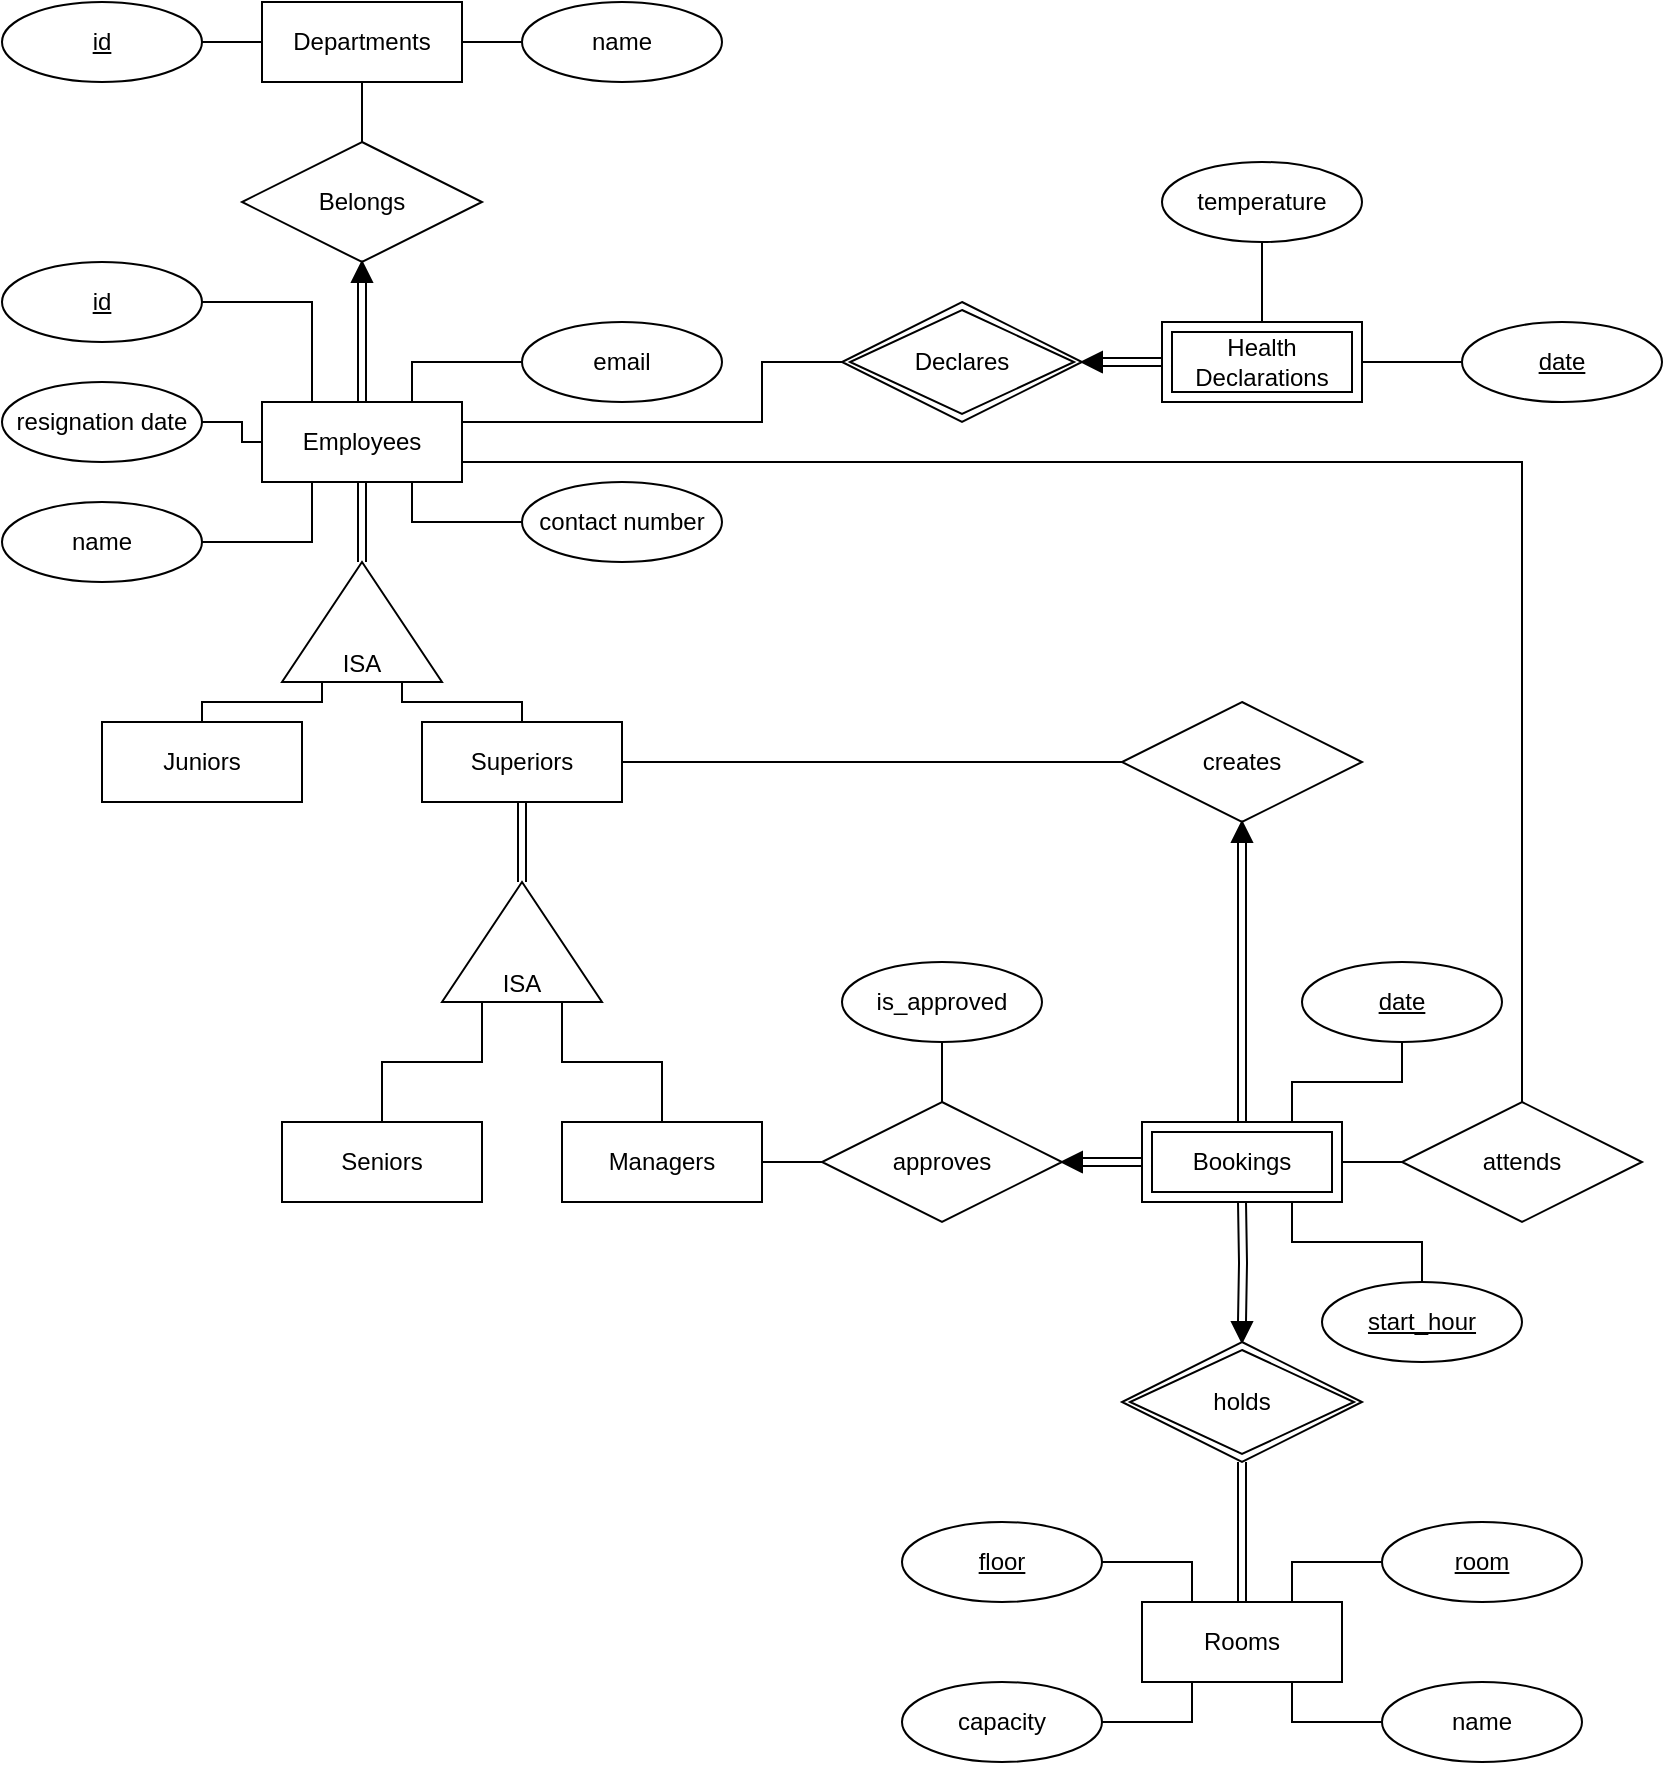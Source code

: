 <mxfile version="15.1.2" type="device"><diagram id="R2lEEEUBdFMjLlhIrx00" name="Page-1"><mxGraphModel dx="1226" dy="1071" grid="1" gridSize="10" guides="1" tooltips="1" connect="1" arrows="1" fold="1" page="1" pageScale="1" pageWidth="850" pageHeight="1100" math="0" shadow="0" extFonts="Permanent Marker^https://fonts.googleapis.com/css?family=Permanent+Marker"><root><mxCell id="0"/><mxCell id="1" parent="0"/><mxCell id="0D0uByYMOpNc_iQ8U12g-67" style="edgeStyle=orthogonalEdgeStyle;rounded=0;orthogonalLoop=1;jettySize=auto;html=1;entryX=0;entryY=0.25;entryDx=0;entryDy=0;endArrow=none;endFill=0;" parent="1" source="0D0uByYMOpNc_iQ8U12g-1" target="0D0uByYMOpNc_iQ8U12g-66" edge="1"><mxGeometry relative="1" as="geometry"/></mxCell><mxCell id="0D0uByYMOpNc_iQ8U12g-1" value="Seniors" style="whiteSpace=wrap;html=1;align=center;" parent="1" vertex="1"><mxGeometry x="150" y="570" width="100" height="40" as="geometry"/></mxCell><mxCell id="0D0uByYMOpNc_iQ8U12g-33" style="edgeStyle=orthogonalEdgeStyle;rounded=0;orthogonalLoop=1;jettySize=auto;html=1;exitX=0.5;exitY=0;exitDx=0;exitDy=0;entryX=0;entryY=0.25;entryDx=0;entryDy=0;endArrow=none;endFill=0;" parent="1" source="0D0uByYMOpNc_iQ8U12g-2" target="0D0uByYMOpNc_iQ8U12g-10" edge="1"><mxGeometry relative="1" as="geometry"><Array as="points"><mxPoint x="110" y="360"/><mxPoint x="170" y="360"/></Array></mxGeometry></mxCell><mxCell id="0D0uByYMOpNc_iQ8U12g-2" value="Juniors" style="whiteSpace=wrap;html=1;align=center;" parent="1" vertex="1"><mxGeometry x="60" y="370" width="100" height="40" as="geometry"/></mxCell><mxCell id="0D0uByYMOpNc_iQ8U12g-3" value="Rooms" style="whiteSpace=wrap;html=1;align=center;" parent="1" vertex="1"><mxGeometry x="580" y="810" width="100" height="40" as="geometry"/></mxCell><mxCell id="0D0uByYMOpNc_iQ8U12g-84" style="edgeStyle=orthogonalEdgeStyle;rounded=0;orthogonalLoop=1;jettySize=auto;html=1;entryX=0.5;entryY=0;entryDx=0;entryDy=0;endArrow=none;endFill=0;" parent="1" source="0D0uByYMOpNc_iQ8U12g-4" target="0D0uByYMOpNc_iQ8U12g-82" edge="1"><mxGeometry relative="1" as="geometry"/></mxCell><mxCell id="0D0uByYMOpNc_iQ8U12g-4" value="Departments" style="whiteSpace=wrap;html=1;align=center;" parent="1" vertex="1"><mxGeometry x="140" y="10" width="100" height="40" as="geometry"/></mxCell><mxCell id="0D0uByYMOpNc_iQ8U12g-88" style="edgeStyle=orthogonalEdgeStyle;rounded=0;orthogonalLoop=1;jettySize=auto;html=1;entryX=0;entryY=0.5;entryDx=0;entryDy=0;endArrow=none;endFill=0;shape=link;" parent="1" source="0D0uByYMOpNc_iQ8U12g-5" target="0D0uByYMOpNc_iQ8U12g-85" edge="1"><mxGeometry relative="1" as="geometry"/></mxCell><mxCell id="0D0uByYMOpNc_iQ8U12g-5" value="Employees" style="whiteSpace=wrap;html=1;align=center;" parent="1" vertex="1"><mxGeometry x="140" y="210" width="100" height="40" as="geometry"/></mxCell><mxCell id="0D0uByYMOpNc_iQ8U12g-68" style="edgeStyle=orthogonalEdgeStyle;rounded=0;orthogonalLoop=1;jettySize=auto;html=1;entryX=0;entryY=0.75;entryDx=0;entryDy=0;endArrow=none;endFill=0;" parent="1" source="0D0uByYMOpNc_iQ8U12g-7" target="0D0uByYMOpNc_iQ8U12g-66" edge="1"><mxGeometry relative="1" as="geometry"/></mxCell><mxCell id="0D0uByYMOpNc_iQ8U12g-7" value="Managers" style="whiteSpace=wrap;html=1;align=center;" parent="1" vertex="1"><mxGeometry x="290" y="570" width="100" height="40" as="geometry"/></mxCell><mxCell id="0D0uByYMOpNc_iQ8U12g-32" style="edgeStyle=orthogonalEdgeStyle;rounded=0;orthogonalLoop=1;jettySize=auto;html=1;exitX=0.5;exitY=0;exitDx=0;exitDy=0;entryX=0;entryY=0.75;entryDx=0;entryDy=0;endArrow=none;endFill=0;" parent="1" source="0D0uByYMOpNc_iQ8U12g-8" target="0D0uByYMOpNc_iQ8U12g-10" edge="1"><mxGeometry relative="1" as="geometry"><Array as="points"><mxPoint x="270" y="360"/><mxPoint x="210" y="360"/></Array></mxGeometry></mxCell><mxCell id="0D0uByYMOpNc_iQ8U12g-92" style="edgeStyle=orthogonalEdgeStyle;rounded=0;orthogonalLoop=1;jettySize=auto;html=1;entryX=0;entryY=0.5;entryDx=0;entryDy=0;endArrow=none;endFill=0;" parent="1" source="0D0uByYMOpNc_iQ8U12g-8" target="0D0uByYMOpNc_iQ8U12g-91" edge="1"><mxGeometry relative="1" as="geometry"/></mxCell><mxCell id="0D0uByYMOpNc_iQ8U12g-8" value="Superiors" style="whiteSpace=wrap;html=1;align=center;" parent="1" vertex="1"><mxGeometry x="220" y="370" width="100" height="40" as="geometry"/></mxCell><mxCell id="0D0uByYMOpNc_iQ8U12g-27" style="edgeStyle=orthogonalEdgeStyle;rounded=0;orthogonalLoop=1;jettySize=auto;html=1;exitX=1;exitY=0.5;exitDx=0;exitDy=0;entryX=0.5;entryY=1;entryDx=0;entryDy=0;endArrow=none;endFill=0;shape=link;" parent="1" source="0D0uByYMOpNc_iQ8U12g-10" target="0D0uByYMOpNc_iQ8U12g-5" edge="1"><mxGeometry relative="1" as="geometry"/></mxCell><mxCell id="0D0uByYMOpNc_iQ8U12g-10" value="ISA" style="triangle;whiteSpace=wrap;html=1;align=center;direction=north;verticalAlign=bottom;" parent="1" vertex="1"><mxGeometry x="150" y="290" width="80" height="60" as="geometry"/></mxCell><mxCell id="0D0uByYMOpNc_iQ8U12g-19" value="" style="edgeStyle=orthogonalEdgeStyle;rounded=0;orthogonalLoop=1;jettySize=auto;html=1;endArrow=none;endFill=0;" parent="1" source="0D0uByYMOpNc_iQ8U12g-16" target="0D0uByYMOpNc_iQ8U12g-4" edge="1"><mxGeometry relative="1" as="geometry"/></mxCell><mxCell id="0D0uByYMOpNc_iQ8U12g-16" value="id" style="ellipse;whiteSpace=wrap;html=1;align=center;fontStyle=4" parent="1" vertex="1"><mxGeometry x="10" y="10" width="100" height="40" as="geometry"/></mxCell><mxCell id="0D0uByYMOpNc_iQ8U12g-20" value="" style="edgeStyle=orthogonalEdgeStyle;rounded=0;orthogonalLoop=1;jettySize=auto;html=1;endArrow=none;endFill=0;" parent="1" source="0D0uByYMOpNc_iQ8U12g-18" target="0D0uByYMOpNc_iQ8U12g-4" edge="1"><mxGeometry relative="1" as="geometry"/></mxCell><mxCell id="0D0uByYMOpNc_iQ8U12g-18" value="name" style="ellipse;whiteSpace=wrap;html=1;align=center;" parent="1" vertex="1"><mxGeometry x="270" y="10" width="100" height="40" as="geometry"/></mxCell><mxCell id="0D0uByYMOpNc_iQ8U12g-31" style="edgeStyle=orthogonalEdgeStyle;rounded=0;orthogonalLoop=1;jettySize=auto;html=1;entryX=0.25;entryY=1;entryDx=0;entryDy=0;endArrow=none;endFill=0;" parent="1" source="0D0uByYMOpNc_iQ8U12g-21" target="0D0uByYMOpNc_iQ8U12g-5" edge="1"><mxGeometry relative="1" as="geometry"/></mxCell><mxCell id="0D0uByYMOpNc_iQ8U12g-21" value="name" style="ellipse;whiteSpace=wrap;html=1;align=center;" parent="1" vertex="1"><mxGeometry x="10" y="260" width="100" height="40" as="geometry"/></mxCell><mxCell id="0D0uByYMOpNc_iQ8U12g-28" style="edgeStyle=orthogonalEdgeStyle;rounded=0;orthogonalLoop=1;jettySize=auto;html=1;exitX=0;exitY=0.5;exitDx=0;exitDy=0;entryX=0.75;entryY=1;entryDx=0;entryDy=0;endArrow=none;endFill=0;" parent="1" source="0D0uByYMOpNc_iQ8U12g-22" target="0D0uByYMOpNc_iQ8U12g-5" edge="1"><mxGeometry relative="1" as="geometry"/></mxCell><mxCell id="0D0uByYMOpNc_iQ8U12g-22" value="contact number" style="ellipse;whiteSpace=wrap;html=1;align=center;" parent="1" vertex="1"><mxGeometry x="270" y="250" width="100" height="40" as="geometry"/></mxCell><mxCell id="0D0uByYMOpNc_iQ8U12g-29" style="edgeStyle=orthogonalEdgeStyle;rounded=0;orthogonalLoop=1;jettySize=auto;html=1;entryX=0.75;entryY=0;entryDx=0;entryDy=0;endArrow=none;endFill=0;" parent="1" source="0D0uByYMOpNc_iQ8U12g-23" target="0D0uByYMOpNc_iQ8U12g-5" edge="1"><mxGeometry relative="1" as="geometry"/></mxCell><mxCell id="0D0uByYMOpNc_iQ8U12g-23" value="email" style="ellipse;whiteSpace=wrap;html=1;align=center;" parent="1" vertex="1"><mxGeometry x="270" y="170" width="100" height="40" as="geometry"/></mxCell><mxCell id="0D0uByYMOpNc_iQ8U12g-30" style="edgeStyle=orthogonalEdgeStyle;rounded=0;orthogonalLoop=1;jettySize=auto;html=1;entryX=0.25;entryY=0;entryDx=0;entryDy=0;endArrow=none;endFill=0;" parent="1" source="0D0uByYMOpNc_iQ8U12g-24" target="0D0uByYMOpNc_iQ8U12g-5" edge="1"><mxGeometry relative="1" as="geometry"/></mxCell><mxCell id="0D0uByYMOpNc_iQ8U12g-24" value="id" style="ellipse;whiteSpace=wrap;html=1;align=center;fontStyle=4" parent="1" vertex="1"><mxGeometry x="10" y="140" width="100" height="40" as="geometry"/></mxCell><mxCell id="0D0uByYMOpNc_iQ8U12g-47" style="edgeStyle=orthogonalEdgeStyle;rounded=0;orthogonalLoop=1;jettySize=auto;html=1;entryX=0.75;entryY=1;entryDx=0;entryDy=0;endArrow=none;endFill=0;" parent="1" source="0D0uByYMOpNc_iQ8U12g-41" target="0D0uByYMOpNc_iQ8U12g-3" edge="1"><mxGeometry relative="1" as="geometry"/></mxCell><mxCell id="0D0uByYMOpNc_iQ8U12g-41" value="name" style="ellipse;whiteSpace=wrap;html=1;align=center;" parent="1" vertex="1"><mxGeometry x="700" y="850" width="100" height="40" as="geometry"/></mxCell><mxCell id="0D0uByYMOpNc_iQ8U12g-46" style="edgeStyle=orthogonalEdgeStyle;rounded=0;orthogonalLoop=1;jettySize=auto;html=1;entryX=0.75;entryY=0;entryDx=0;entryDy=0;endArrow=none;endFill=0;" parent="1" source="0D0uByYMOpNc_iQ8U12g-42" target="0D0uByYMOpNc_iQ8U12g-3" edge="1"><mxGeometry relative="1" as="geometry"/></mxCell><mxCell id="0D0uByYMOpNc_iQ8U12g-42" value="room" style="ellipse;whiteSpace=wrap;html=1;align=center;fontStyle=4" parent="1" vertex="1"><mxGeometry x="700" y="770" width="100" height="40" as="geometry"/></mxCell><mxCell id="0D0uByYMOpNc_iQ8U12g-45" style="edgeStyle=orthogonalEdgeStyle;rounded=0;orthogonalLoop=1;jettySize=auto;html=1;entryX=0.25;entryY=0;entryDx=0;entryDy=0;endArrow=none;endFill=0;" parent="1" source="0D0uByYMOpNc_iQ8U12g-43" target="0D0uByYMOpNc_iQ8U12g-3" edge="1"><mxGeometry relative="1" as="geometry"/></mxCell><mxCell id="0D0uByYMOpNc_iQ8U12g-43" value="floor" style="ellipse;whiteSpace=wrap;html=1;align=center;fontStyle=4" parent="1" vertex="1"><mxGeometry x="460" y="770" width="100" height="40" as="geometry"/></mxCell><mxCell id="0D0uByYMOpNc_iQ8U12g-48" style="edgeStyle=orthogonalEdgeStyle;rounded=0;orthogonalLoop=1;jettySize=auto;html=1;entryX=0.25;entryY=1;entryDx=0;entryDy=0;endArrow=none;endFill=0;" parent="1" source="0D0uByYMOpNc_iQ8U12g-44" target="0D0uByYMOpNc_iQ8U12g-3" edge="1"><mxGeometry relative="1" as="geometry"/></mxCell><mxCell id="0D0uByYMOpNc_iQ8U12g-44" value="capacity" style="ellipse;whiteSpace=wrap;html=1;align=center;" parent="1" vertex="1"><mxGeometry x="460" y="850" width="100" height="40" as="geometry"/></mxCell><mxCell id="0D0uByYMOpNc_iQ8U12g-118" style="edgeStyle=orthogonalEdgeStyle;rounded=0;orthogonalLoop=1;jettySize=auto;html=1;entryX=0.75;entryY=0;entryDx=0;entryDy=0;endArrow=none;endFill=0;" parent="1" source="0D0uByYMOpNc_iQ8U12g-49" target="0D0uByYMOpNc_iQ8U12g-117" edge="1"><mxGeometry relative="1" as="geometry"/></mxCell><mxCell id="0D0uByYMOpNc_iQ8U12g-49" value="date" style="ellipse;whiteSpace=wrap;html=1;align=center;fontStyle=4" parent="1" vertex="1"><mxGeometry x="660" y="490" width="100" height="40" as="geometry"/></mxCell><mxCell id="0D0uByYMOpNc_iQ8U12g-119" style="edgeStyle=orthogonalEdgeStyle;rounded=0;orthogonalLoop=1;jettySize=auto;html=1;entryX=0.75;entryY=1;entryDx=0;entryDy=0;endArrow=none;endFill=0;" parent="1" source="0D0uByYMOpNc_iQ8U12g-50" target="0D0uByYMOpNc_iQ8U12g-117" edge="1"><mxGeometry relative="1" as="geometry"/></mxCell><mxCell id="0D0uByYMOpNc_iQ8U12g-50" value="start_hour" style="ellipse;whiteSpace=wrap;html=1;align=center;fontStyle=4" parent="1" vertex="1"><mxGeometry x="670" y="650" width="100" height="40" as="geometry"/></mxCell><mxCell id="0D0uByYMOpNc_iQ8U12g-96" value="" style="edgeStyle=orthogonalEdgeStyle;rounded=0;orthogonalLoop=1;jettySize=auto;html=1;endArrow=none;endFill=0;" parent="1" source="0D0uByYMOpNc_iQ8U12g-51" target="0D0uByYMOpNc_iQ8U12g-90" edge="1"><mxGeometry relative="1" as="geometry"/></mxCell><mxCell id="0D0uByYMOpNc_iQ8U12g-51" value="is_approved" style="ellipse;whiteSpace=wrap;html=1;align=center;" parent="1" vertex="1"><mxGeometry x="430" y="490" width="100" height="40" as="geometry"/></mxCell><mxCell id="0D0uByYMOpNc_iQ8U12g-97" value="" style="edgeStyle=orthogonalEdgeStyle;rounded=0;orthogonalLoop=1;jettySize=auto;html=1;endArrow=none;endFill=0;" parent="1" source="0D0uByYMOpNc_iQ8U12g-53" edge="1"><mxGeometry relative="1" as="geometry"><mxPoint x="680" y="590" as="targetPoint"/></mxGeometry></mxCell><mxCell id="0D0uByYMOpNc_iQ8U12g-98" style="edgeStyle=orthogonalEdgeStyle;rounded=0;orthogonalLoop=1;jettySize=auto;html=1;entryX=1;entryY=0.75;entryDx=0;entryDy=0;endArrow=none;endFill=0;" parent="1" source="0D0uByYMOpNc_iQ8U12g-53" target="0D0uByYMOpNc_iQ8U12g-5" edge="1"><mxGeometry relative="1" as="geometry"><Array as="points"><mxPoint x="770" y="240"/></Array></mxGeometry></mxCell><mxCell id="0D0uByYMOpNc_iQ8U12g-53" value="attends" style="shape=rhombus;perimeter=rhombusPerimeter;whiteSpace=wrap;html=1;align=center;" parent="1" vertex="1"><mxGeometry x="710" y="560" width="120" height="60" as="geometry"/></mxCell><mxCell id="0D0uByYMOpNc_iQ8U12g-69" style="edgeStyle=orthogonalEdgeStyle;rounded=0;orthogonalLoop=1;jettySize=auto;html=1;entryX=0.5;entryY=1;entryDx=0;entryDy=0;endArrow=none;endFill=0;shape=link;" parent="1" source="0D0uByYMOpNc_iQ8U12g-66" target="0D0uByYMOpNc_iQ8U12g-8" edge="1"><mxGeometry relative="1" as="geometry"/></mxCell><mxCell id="0D0uByYMOpNc_iQ8U12g-66" value="ISA" style="triangle;whiteSpace=wrap;html=1;align=center;direction=north;verticalAlign=bottom;" parent="1" vertex="1"><mxGeometry x="230" y="450" width="80" height="60" as="geometry"/></mxCell><mxCell id="0D0uByYMOpNc_iQ8U12g-77" value="" style="edgeStyle=orthogonalEdgeStyle;rounded=0;orthogonalLoop=1;jettySize=auto;html=1;endArrow=none;endFill=0;" parent="1" source="0D0uByYMOpNc_iQ8U12g-71" target="0D0uByYMOpNc_iQ8U12g-75" edge="1"><mxGeometry relative="1" as="geometry"/></mxCell><mxCell id="0D0uByYMOpNc_iQ8U12g-71" value="temperature" style="ellipse;whiteSpace=wrap;html=1;align=center;" parent="1" vertex="1"><mxGeometry x="590" y="90" width="100" height="40" as="geometry"/></mxCell><mxCell id="0D0uByYMOpNc_iQ8U12g-76" value="" style="edgeStyle=orthogonalEdgeStyle;rounded=0;orthogonalLoop=1;jettySize=auto;html=1;endArrow=none;endFill=0;" parent="1" source="0D0uByYMOpNc_iQ8U12g-72" target="0D0uByYMOpNc_iQ8U12g-75" edge="1"><mxGeometry relative="1" as="geometry"/></mxCell><mxCell id="0D0uByYMOpNc_iQ8U12g-72" value="date" style="ellipse;whiteSpace=wrap;html=1;align=center;fontStyle=4" parent="1" vertex="1"><mxGeometry x="740" y="170" width="100" height="40" as="geometry"/></mxCell><mxCell id="0D0uByYMOpNc_iQ8U12g-81" style="edgeStyle=orthogonalEdgeStyle;rounded=0;orthogonalLoop=1;jettySize=auto;html=1;entryX=0;entryY=0.5;entryDx=0;entryDy=0;endArrow=none;endFill=0;shape=link;" parent="1" source="0D0uByYMOpNc_iQ8U12g-75" target="0D0uByYMOpNc_iQ8U12g-80" edge="1"><mxGeometry relative="1" as="geometry"/></mxCell><mxCell id="0D0uByYMOpNc_iQ8U12g-75" value="Health Declarations" style="shape=ext;margin=3;double=1;whiteSpace=wrap;html=1;align=center;fillColor=#ffffff;" parent="1" vertex="1"><mxGeometry x="590" y="170" width="100" height="40" as="geometry"/></mxCell><mxCell id="0D0uByYMOpNc_iQ8U12g-79" style="edgeStyle=orthogonalEdgeStyle;rounded=0;orthogonalLoop=1;jettySize=auto;html=1;entryX=1;entryY=0.25;entryDx=0;entryDy=0;endArrow=none;endFill=0;" parent="1" source="0D0uByYMOpNc_iQ8U12g-78" target="0D0uByYMOpNc_iQ8U12g-5" edge="1"><mxGeometry relative="1" as="geometry"><Array as="points"><mxPoint x="390" y="190"/><mxPoint x="390" y="220"/></Array></mxGeometry></mxCell><mxCell id="0D0uByYMOpNc_iQ8U12g-78" value="Declares" style="shape=rhombus;double=1;perimeter=rhombusPerimeter;whiteSpace=wrap;html=1;align=center;fillColor=#ffffff;" parent="1" vertex="1"><mxGeometry x="430" y="160" width="120" height="60" as="geometry"/></mxCell><mxCell id="0D0uByYMOpNc_iQ8U12g-80" value="" style="triangle;whiteSpace=wrap;html=1;align=center;direction=west;fillColor=#000000;" parent="1" vertex="1"><mxGeometry x="550" y="185" width="10" height="10" as="geometry"/></mxCell><mxCell id="0D0uByYMOpNc_iQ8U12g-82" value="Belongs" style="shape=rhombus;perimeter=rhombusPerimeter;whiteSpace=wrap;html=1;align=center;fillColor=#FFFFFF;" parent="1" vertex="1"><mxGeometry x="130" y="80" width="120" height="60" as="geometry"/></mxCell><mxCell id="0D0uByYMOpNc_iQ8U12g-85" value="" style="triangle;whiteSpace=wrap;html=1;align=center;direction=north;fillColor=#000000;" parent="1" vertex="1"><mxGeometry x="185" y="140" width="10" height="10" as="geometry"/></mxCell><mxCell id="0D0uByYMOpNc_iQ8U12g-114" style="edgeStyle=orthogonalEdgeStyle;rounded=0;orthogonalLoop=1;jettySize=auto;html=1;entryX=0;entryY=0.5;entryDx=0;entryDy=0;endArrow=none;endFill=0;shape=link;" parent="1" target="0D0uByYMOpNc_iQ8U12g-113" edge="1"><mxGeometry relative="1" as="geometry"><mxPoint x="630" y="610" as="sourcePoint"/></mxGeometry></mxCell><mxCell id="0D0uByYMOpNc_iQ8U12g-95" value="" style="edgeStyle=orthogonalEdgeStyle;rounded=0;orthogonalLoop=1;jettySize=auto;html=1;endArrow=none;endFill=0;" parent="1" source="0D0uByYMOpNc_iQ8U12g-90" target="0D0uByYMOpNc_iQ8U12g-7" edge="1"><mxGeometry relative="1" as="geometry"/></mxCell><mxCell id="0D0uByYMOpNc_iQ8U12g-90" value="approves" style="shape=rhombus;perimeter=rhombusPerimeter;whiteSpace=wrap;html=1;align=center;fillColor=#FFFFFF;" parent="1" vertex="1"><mxGeometry x="420" y="560" width="120" height="60" as="geometry"/></mxCell><mxCell id="0D0uByYMOpNc_iQ8U12g-91" value="creates" style="shape=rhombus;perimeter=rhombusPerimeter;whiteSpace=wrap;html=1;align=center;fillColor=#FFFFFF;" parent="1" vertex="1"><mxGeometry x="570" y="360" width="120" height="60" as="geometry"/></mxCell><mxCell id="0D0uByYMOpNc_iQ8U12g-109" value="" style="edgeStyle=orthogonalEdgeStyle;shape=link;rounded=0;orthogonalLoop=1;jettySize=auto;html=1;endArrow=none;endFill=0;" parent="1" source="0D0uByYMOpNc_iQ8U12g-104" edge="1"><mxGeometry relative="1" as="geometry"><mxPoint x="580" y="590" as="targetPoint"/></mxGeometry></mxCell><mxCell id="0D0uByYMOpNc_iQ8U12g-104" value="" style="triangle;whiteSpace=wrap;html=1;align=center;direction=west;fillColor=#000000;" parent="1" vertex="1"><mxGeometry x="540" y="585" width="10" height="10" as="geometry"/></mxCell><mxCell id="0D0uByYMOpNc_iQ8U12g-112" style="edgeStyle=orthogonalEdgeStyle;shape=link;rounded=0;orthogonalLoop=1;jettySize=auto;html=1;entryX=0.5;entryY=0;entryDx=0;entryDy=0;endArrow=none;endFill=0;" parent="1" source="0D0uByYMOpNc_iQ8U12g-110" edge="1"><mxGeometry relative="1" as="geometry"><mxPoint x="630" y="570" as="targetPoint"/></mxGeometry></mxCell><mxCell id="0D0uByYMOpNc_iQ8U12g-110" value="" style="triangle;whiteSpace=wrap;html=1;align=center;direction=north;fillColor=#000000;" parent="1" vertex="1"><mxGeometry x="625" y="420" width="10" height="10" as="geometry"/></mxCell><mxCell id="0D0uByYMOpNc_iQ8U12g-113" value="" style="triangle;whiteSpace=wrap;html=1;align=center;direction=south;fillColor=#000000;" parent="1" vertex="1"><mxGeometry x="625" y="670" width="10" height="10" as="geometry"/></mxCell><mxCell id="0D0uByYMOpNc_iQ8U12g-116" style="edgeStyle=orthogonalEdgeStyle;shape=link;rounded=0;orthogonalLoop=1;jettySize=auto;html=1;entryX=0.5;entryY=0;entryDx=0;entryDy=0;endArrow=none;endFill=0;" parent="1" source="0D0uByYMOpNc_iQ8U12g-115" target="0D0uByYMOpNc_iQ8U12g-3" edge="1"><mxGeometry relative="1" as="geometry"/></mxCell><mxCell id="0D0uByYMOpNc_iQ8U12g-115" value="holds" style="shape=rhombus;double=1;perimeter=rhombusPerimeter;whiteSpace=wrap;html=1;align=center;fillColor=#FFFFFF;" parent="1" vertex="1"><mxGeometry x="570" y="680" width="120" height="60" as="geometry"/></mxCell><mxCell id="0D0uByYMOpNc_iQ8U12g-117" value="Bookings" style="shape=ext;margin=3;double=1;whiteSpace=wrap;html=1;align=center;fillColor=#FFFFFF;" parent="1" vertex="1"><mxGeometry x="580" y="570" width="100" height="40" as="geometry"/></mxCell><mxCell id="0D0uByYMOpNc_iQ8U12g-121" style="edgeStyle=orthogonalEdgeStyle;rounded=0;orthogonalLoop=1;jettySize=auto;html=1;entryX=0;entryY=0.5;entryDx=0;entryDy=0;endArrow=none;endFill=0;" parent="1" source="0D0uByYMOpNc_iQ8U12g-120" target="0D0uByYMOpNc_iQ8U12g-5" edge="1"><mxGeometry relative="1" as="geometry"/></mxCell><mxCell id="0D0uByYMOpNc_iQ8U12g-120" value="resignation date" style="ellipse;whiteSpace=wrap;html=1;align=center;fontStyle=0" parent="1" vertex="1"><mxGeometry x="10" y="200" width="100" height="40" as="geometry"/></mxCell></root></mxGraphModel></diagram></mxfile>
